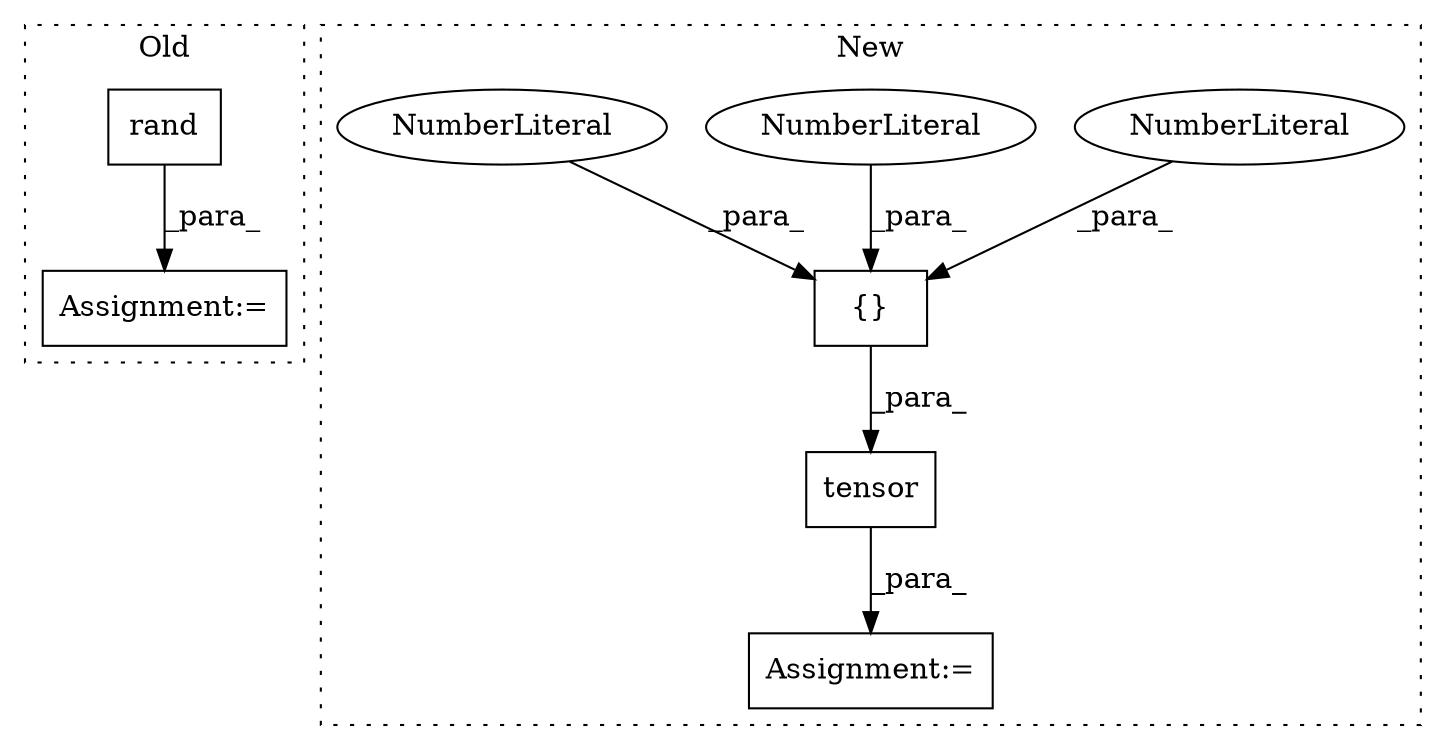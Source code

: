 digraph G {
subgraph cluster0 {
1 [label="rand" a="32" s="19209,19225" l="5,1" shape="box"];
5 [label="Assignment:=" a="7" s="19202" l="1" shape="box"];
label = "Old";
style="dotted";
}
subgraph cluster1 {
2 [label="tensor" a="32" s="11365,11409" l="7,1" shape="box"];
3 [label="Assignment:=" a="7" s="11358" l="1" shape="box"];
4 [label="{}" a="4" s="11383,11395" l="1,1" shape="box"];
6 [label="NumberLiteral" a="34" s="11392" l="3" shape="ellipse"];
7 [label="NumberLiteral" a="34" s="11388" l="3" shape="ellipse"];
8 [label="NumberLiteral" a="34" s="11384" l="3" shape="ellipse"];
label = "New";
style="dotted";
}
1 -> 5 [label="_para_"];
2 -> 3 [label="_para_"];
4 -> 2 [label="_para_"];
6 -> 4 [label="_para_"];
7 -> 4 [label="_para_"];
8 -> 4 [label="_para_"];
}